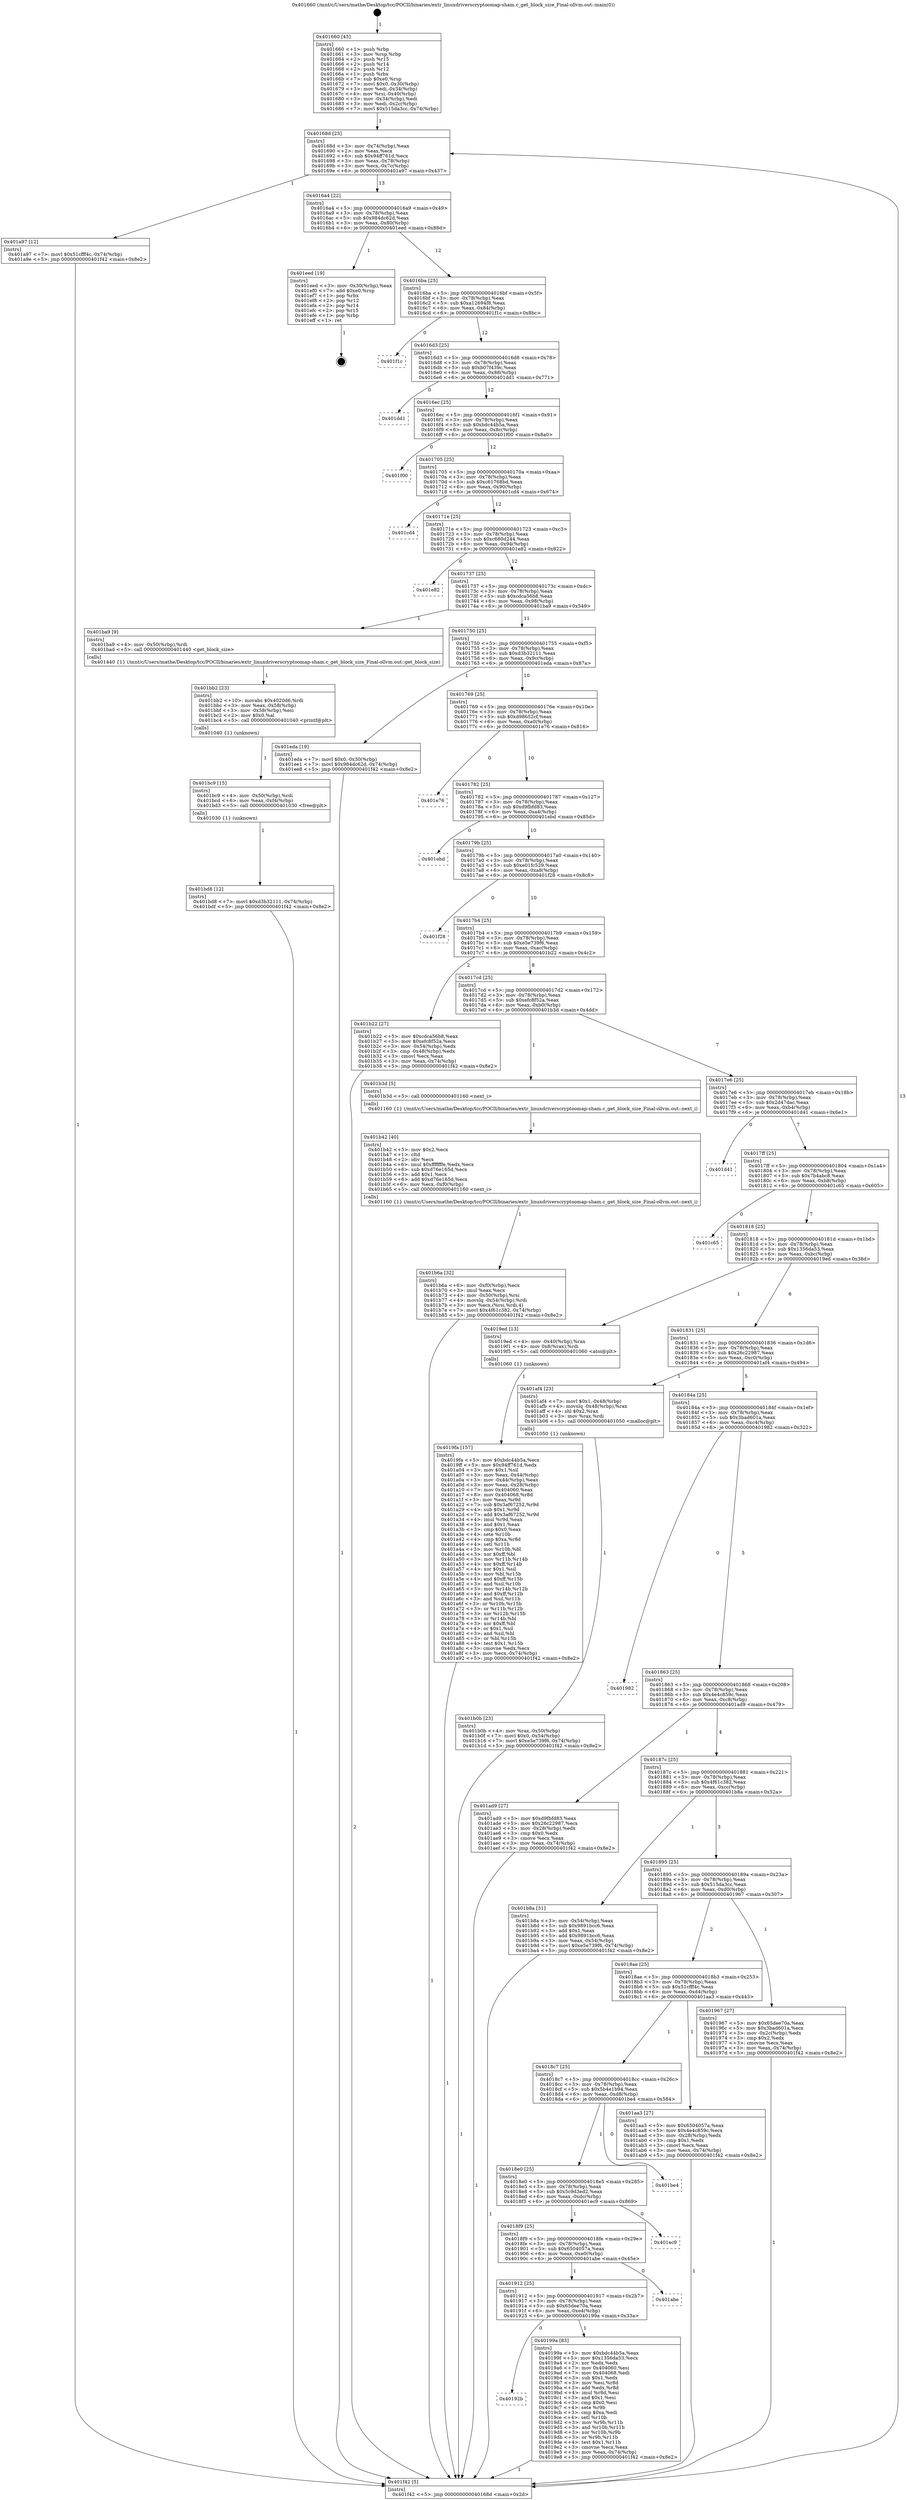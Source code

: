 digraph "0x401660" {
  label = "0x401660 (/mnt/c/Users/mathe/Desktop/tcc/POCII/binaries/extr_linuxdriverscryptoomap-sham.c_get_block_size_Final-ollvm.out::main(0))"
  labelloc = "t"
  node[shape=record]

  Entry [label="",width=0.3,height=0.3,shape=circle,fillcolor=black,style=filled]
  "0x40168d" [label="{
     0x40168d [23]\l
     | [instrs]\l
     &nbsp;&nbsp;0x40168d \<+3\>: mov -0x74(%rbp),%eax\l
     &nbsp;&nbsp;0x401690 \<+2\>: mov %eax,%ecx\l
     &nbsp;&nbsp;0x401692 \<+6\>: sub $0x94ff761d,%ecx\l
     &nbsp;&nbsp;0x401698 \<+3\>: mov %eax,-0x78(%rbp)\l
     &nbsp;&nbsp;0x40169b \<+3\>: mov %ecx,-0x7c(%rbp)\l
     &nbsp;&nbsp;0x40169e \<+6\>: je 0000000000401a97 \<main+0x437\>\l
  }"]
  "0x401a97" [label="{
     0x401a97 [12]\l
     | [instrs]\l
     &nbsp;&nbsp;0x401a97 \<+7\>: movl $0x51cfff4c,-0x74(%rbp)\l
     &nbsp;&nbsp;0x401a9e \<+5\>: jmp 0000000000401f42 \<main+0x8e2\>\l
  }"]
  "0x4016a4" [label="{
     0x4016a4 [22]\l
     | [instrs]\l
     &nbsp;&nbsp;0x4016a4 \<+5\>: jmp 00000000004016a9 \<main+0x49\>\l
     &nbsp;&nbsp;0x4016a9 \<+3\>: mov -0x78(%rbp),%eax\l
     &nbsp;&nbsp;0x4016ac \<+5\>: sub $0x984dc62d,%eax\l
     &nbsp;&nbsp;0x4016b1 \<+3\>: mov %eax,-0x80(%rbp)\l
     &nbsp;&nbsp;0x4016b4 \<+6\>: je 0000000000401eed \<main+0x88d\>\l
  }"]
  Exit [label="",width=0.3,height=0.3,shape=circle,fillcolor=black,style=filled,peripheries=2]
  "0x401eed" [label="{
     0x401eed [19]\l
     | [instrs]\l
     &nbsp;&nbsp;0x401eed \<+3\>: mov -0x30(%rbp),%eax\l
     &nbsp;&nbsp;0x401ef0 \<+7\>: add $0xe0,%rsp\l
     &nbsp;&nbsp;0x401ef7 \<+1\>: pop %rbx\l
     &nbsp;&nbsp;0x401ef8 \<+2\>: pop %r12\l
     &nbsp;&nbsp;0x401efa \<+2\>: pop %r14\l
     &nbsp;&nbsp;0x401efc \<+2\>: pop %r15\l
     &nbsp;&nbsp;0x401efe \<+1\>: pop %rbp\l
     &nbsp;&nbsp;0x401eff \<+1\>: ret\l
  }"]
  "0x4016ba" [label="{
     0x4016ba [25]\l
     | [instrs]\l
     &nbsp;&nbsp;0x4016ba \<+5\>: jmp 00000000004016bf \<main+0x5f\>\l
     &nbsp;&nbsp;0x4016bf \<+3\>: mov -0x78(%rbp),%eax\l
     &nbsp;&nbsp;0x4016c2 \<+5\>: sub $0xa12694f8,%eax\l
     &nbsp;&nbsp;0x4016c7 \<+6\>: mov %eax,-0x84(%rbp)\l
     &nbsp;&nbsp;0x4016cd \<+6\>: je 0000000000401f1c \<main+0x8bc\>\l
  }"]
  "0x401bd8" [label="{
     0x401bd8 [12]\l
     | [instrs]\l
     &nbsp;&nbsp;0x401bd8 \<+7\>: movl $0xd3b32111,-0x74(%rbp)\l
     &nbsp;&nbsp;0x401bdf \<+5\>: jmp 0000000000401f42 \<main+0x8e2\>\l
  }"]
  "0x401f1c" [label="{
     0x401f1c\l
  }", style=dashed]
  "0x4016d3" [label="{
     0x4016d3 [25]\l
     | [instrs]\l
     &nbsp;&nbsp;0x4016d3 \<+5\>: jmp 00000000004016d8 \<main+0x78\>\l
     &nbsp;&nbsp;0x4016d8 \<+3\>: mov -0x78(%rbp),%eax\l
     &nbsp;&nbsp;0x4016db \<+5\>: sub $0xb07f439c,%eax\l
     &nbsp;&nbsp;0x4016e0 \<+6\>: mov %eax,-0x88(%rbp)\l
     &nbsp;&nbsp;0x4016e6 \<+6\>: je 0000000000401dd1 \<main+0x771\>\l
  }"]
  "0x401bc9" [label="{
     0x401bc9 [15]\l
     | [instrs]\l
     &nbsp;&nbsp;0x401bc9 \<+4\>: mov -0x50(%rbp),%rdi\l
     &nbsp;&nbsp;0x401bcd \<+6\>: mov %eax,-0xf4(%rbp)\l
     &nbsp;&nbsp;0x401bd3 \<+5\>: call 0000000000401030 \<free@plt\>\l
     | [calls]\l
     &nbsp;&nbsp;0x401030 \{1\} (unknown)\l
  }"]
  "0x401dd1" [label="{
     0x401dd1\l
  }", style=dashed]
  "0x4016ec" [label="{
     0x4016ec [25]\l
     | [instrs]\l
     &nbsp;&nbsp;0x4016ec \<+5\>: jmp 00000000004016f1 \<main+0x91\>\l
     &nbsp;&nbsp;0x4016f1 \<+3\>: mov -0x78(%rbp),%eax\l
     &nbsp;&nbsp;0x4016f4 \<+5\>: sub $0xbdc44b5a,%eax\l
     &nbsp;&nbsp;0x4016f9 \<+6\>: mov %eax,-0x8c(%rbp)\l
     &nbsp;&nbsp;0x4016ff \<+6\>: je 0000000000401f00 \<main+0x8a0\>\l
  }"]
  "0x401bb2" [label="{
     0x401bb2 [23]\l
     | [instrs]\l
     &nbsp;&nbsp;0x401bb2 \<+10\>: movabs $0x4020d6,%rdi\l
     &nbsp;&nbsp;0x401bbc \<+3\>: mov %eax,-0x58(%rbp)\l
     &nbsp;&nbsp;0x401bbf \<+3\>: mov -0x58(%rbp),%esi\l
     &nbsp;&nbsp;0x401bc2 \<+2\>: mov $0x0,%al\l
     &nbsp;&nbsp;0x401bc4 \<+5\>: call 0000000000401040 \<printf@plt\>\l
     | [calls]\l
     &nbsp;&nbsp;0x401040 \{1\} (unknown)\l
  }"]
  "0x401f00" [label="{
     0x401f00\l
  }", style=dashed]
  "0x401705" [label="{
     0x401705 [25]\l
     | [instrs]\l
     &nbsp;&nbsp;0x401705 \<+5\>: jmp 000000000040170a \<main+0xaa\>\l
     &nbsp;&nbsp;0x40170a \<+3\>: mov -0x78(%rbp),%eax\l
     &nbsp;&nbsp;0x40170d \<+5\>: sub $0xc61768bd,%eax\l
     &nbsp;&nbsp;0x401712 \<+6\>: mov %eax,-0x90(%rbp)\l
     &nbsp;&nbsp;0x401718 \<+6\>: je 0000000000401cd4 \<main+0x674\>\l
  }"]
  "0x401b6a" [label="{
     0x401b6a [32]\l
     | [instrs]\l
     &nbsp;&nbsp;0x401b6a \<+6\>: mov -0xf0(%rbp),%ecx\l
     &nbsp;&nbsp;0x401b70 \<+3\>: imul %eax,%ecx\l
     &nbsp;&nbsp;0x401b73 \<+4\>: mov -0x50(%rbp),%rsi\l
     &nbsp;&nbsp;0x401b77 \<+4\>: movslq -0x54(%rbp),%rdi\l
     &nbsp;&nbsp;0x401b7b \<+3\>: mov %ecx,(%rsi,%rdi,4)\l
     &nbsp;&nbsp;0x401b7e \<+7\>: movl $0x4f61c382,-0x74(%rbp)\l
     &nbsp;&nbsp;0x401b85 \<+5\>: jmp 0000000000401f42 \<main+0x8e2\>\l
  }"]
  "0x401cd4" [label="{
     0x401cd4\l
  }", style=dashed]
  "0x40171e" [label="{
     0x40171e [25]\l
     | [instrs]\l
     &nbsp;&nbsp;0x40171e \<+5\>: jmp 0000000000401723 \<main+0xc3\>\l
     &nbsp;&nbsp;0x401723 \<+3\>: mov -0x78(%rbp),%eax\l
     &nbsp;&nbsp;0x401726 \<+5\>: sub $0xc680d244,%eax\l
     &nbsp;&nbsp;0x40172b \<+6\>: mov %eax,-0x94(%rbp)\l
     &nbsp;&nbsp;0x401731 \<+6\>: je 0000000000401e82 \<main+0x822\>\l
  }"]
  "0x401b42" [label="{
     0x401b42 [40]\l
     | [instrs]\l
     &nbsp;&nbsp;0x401b42 \<+5\>: mov $0x2,%ecx\l
     &nbsp;&nbsp;0x401b47 \<+1\>: cltd\l
     &nbsp;&nbsp;0x401b48 \<+2\>: idiv %ecx\l
     &nbsp;&nbsp;0x401b4a \<+6\>: imul $0xfffffffe,%edx,%ecx\l
     &nbsp;&nbsp;0x401b50 \<+6\>: sub $0xd76e165d,%ecx\l
     &nbsp;&nbsp;0x401b56 \<+3\>: add $0x1,%ecx\l
     &nbsp;&nbsp;0x401b59 \<+6\>: add $0xd76e165d,%ecx\l
     &nbsp;&nbsp;0x401b5f \<+6\>: mov %ecx,-0xf0(%rbp)\l
     &nbsp;&nbsp;0x401b65 \<+5\>: call 0000000000401160 \<next_i\>\l
     | [calls]\l
     &nbsp;&nbsp;0x401160 \{1\} (/mnt/c/Users/mathe/Desktop/tcc/POCII/binaries/extr_linuxdriverscryptoomap-sham.c_get_block_size_Final-ollvm.out::next_i)\l
  }"]
  "0x401e82" [label="{
     0x401e82\l
  }", style=dashed]
  "0x401737" [label="{
     0x401737 [25]\l
     | [instrs]\l
     &nbsp;&nbsp;0x401737 \<+5\>: jmp 000000000040173c \<main+0xdc\>\l
     &nbsp;&nbsp;0x40173c \<+3\>: mov -0x78(%rbp),%eax\l
     &nbsp;&nbsp;0x40173f \<+5\>: sub $0xcdca56b8,%eax\l
     &nbsp;&nbsp;0x401744 \<+6\>: mov %eax,-0x98(%rbp)\l
     &nbsp;&nbsp;0x40174a \<+6\>: je 0000000000401ba9 \<main+0x549\>\l
  }"]
  "0x401b0b" [label="{
     0x401b0b [23]\l
     | [instrs]\l
     &nbsp;&nbsp;0x401b0b \<+4\>: mov %rax,-0x50(%rbp)\l
     &nbsp;&nbsp;0x401b0f \<+7\>: movl $0x0,-0x54(%rbp)\l
     &nbsp;&nbsp;0x401b16 \<+7\>: movl $0xe5e739f6,-0x74(%rbp)\l
     &nbsp;&nbsp;0x401b1d \<+5\>: jmp 0000000000401f42 \<main+0x8e2\>\l
  }"]
  "0x401ba9" [label="{
     0x401ba9 [9]\l
     | [instrs]\l
     &nbsp;&nbsp;0x401ba9 \<+4\>: mov -0x50(%rbp),%rdi\l
     &nbsp;&nbsp;0x401bad \<+5\>: call 0000000000401440 \<get_block_size\>\l
     | [calls]\l
     &nbsp;&nbsp;0x401440 \{1\} (/mnt/c/Users/mathe/Desktop/tcc/POCII/binaries/extr_linuxdriverscryptoomap-sham.c_get_block_size_Final-ollvm.out::get_block_size)\l
  }"]
  "0x401750" [label="{
     0x401750 [25]\l
     | [instrs]\l
     &nbsp;&nbsp;0x401750 \<+5\>: jmp 0000000000401755 \<main+0xf5\>\l
     &nbsp;&nbsp;0x401755 \<+3\>: mov -0x78(%rbp),%eax\l
     &nbsp;&nbsp;0x401758 \<+5\>: sub $0xd3b32111,%eax\l
     &nbsp;&nbsp;0x40175d \<+6\>: mov %eax,-0x9c(%rbp)\l
     &nbsp;&nbsp;0x401763 \<+6\>: je 0000000000401eda \<main+0x87a\>\l
  }"]
  "0x4019fa" [label="{
     0x4019fa [157]\l
     | [instrs]\l
     &nbsp;&nbsp;0x4019fa \<+5\>: mov $0xbdc44b5a,%ecx\l
     &nbsp;&nbsp;0x4019ff \<+5\>: mov $0x94ff761d,%edx\l
     &nbsp;&nbsp;0x401a04 \<+3\>: mov $0x1,%sil\l
     &nbsp;&nbsp;0x401a07 \<+3\>: mov %eax,-0x44(%rbp)\l
     &nbsp;&nbsp;0x401a0a \<+3\>: mov -0x44(%rbp),%eax\l
     &nbsp;&nbsp;0x401a0d \<+3\>: mov %eax,-0x28(%rbp)\l
     &nbsp;&nbsp;0x401a10 \<+7\>: mov 0x404060,%eax\l
     &nbsp;&nbsp;0x401a17 \<+8\>: mov 0x404068,%r8d\l
     &nbsp;&nbsp;0x401a1f \<+3\>: mov %eax,%r9d\l
     &nbsp;&nbsp;0x401a22 \<+7\>: sub $0x3af67252,%r9d\l
     &nbsp;&nbsp;0x401a29 \<+4\>: sub $0x1,%r9d\l
     &nbsp;&nbsp;0x401a2d \<+7\>: add $0x3af67252,%r9d\l
     &nbsp;&nbsp;0x401a34 \<+4\>: imul %r9d,%eax\l
     &nbsp;&nbsp;0x401a38 \<+3\>: and $0x1,%eax\l
     &nbsp;&nbsp;0x401a3b \<+3\>: cmp $0x0,%eax\l
     &nbsp;&nbsp;0x401a3e \<+4\>: sete %r10b\l
     &nbsp;&nbsp;0x401a42 \<+4\>: cmp $0xa,%r8d\l
     &nbsp;&nbsp;0x401a46 \<+4\>: setl %r11b\l
     &nbsp;&nbsp;0x401a4a \<+3\>: mov %r10b,%bl\l
     &nbsp;&nbsp;0x401a4d \<+3\>: xor $0xff,%bl\l
     &nbsp;&nbsp;0x401a50 \<+3\>: mov %r11b,%r14b\l
     &nbsp;&nbsp;0x401a53 \<+4\>: xor $0xff,%r14b\l
     &nbsp;&nbsp;0x401a57 \<+4\>: xor $0x1,%sil\l
     &nbsp;&nbsp;0x401a5b \<+3\>: mov %bl,%r15b\l
     &nbsp;&nbsp;0x401a5e \<+4\>: and $0xff,%r15b\l
     &nbsp;&nbsp;0x401a62 \<+3\>: and %sil,%r10b\l
     &nbsp;&nbsp;0x401a65 \<+3\>: mov %r14b,%r12b\l
     &nbsp;&nbsp;0x401a68 \<+4\>: and $0xff,%r12b\l
     &nbsp;&nbsp;0x401a6c \<+3\>: and %sil,%r11b\l
     &nbsp;&nbsp;0x401a6f \<+3\>: or %r10b,%r15b\l
     &nbsp;&nbsp;0x401a72 \<+3\>: or %r11b,%r12b\l
     &nbsp;&nbsp;0x401a75 \<+3\>: xor %r12b,%r15b\l
     &nbsp;&nbsp;0x401a78 \<+3\>: or %r14b,%bl\l
     &nbsp;&nbsp;0x401a7b \<+3\>: xor $0xff,%bl\l
     &nbsp;&nbsp;0x401a7e \<+4\>: or $0x1,%sil\l
     &nbsp;&nbsp;0x401a82 \<+3\>: and %sil,%bl\l
     &nbsp;&nbsp;0x401a85 \<+3\>: or %bl,%r15b\l
     &nbsp;&nbsp;0x401a88 \<+4\>: test $0x1,%r15b\l
     &nbsp;&nbsp;0x401a8c \<+3\>: cmovne %edx,%ecx\l
     &nbsp;&nbsp;0x401a8f \<+3\>: mov %ecx,-0x74(%rbp)\l
     &nbsp;&nbsp;0x401a92 \<+5\>: jmp 0000000000401f42 \<main+0x8e2\>\l
  }"]
  "0x401eda" [label="{
     0x401eda [19]\l
     | [instrs]\l
     &nbsp;&nbsp;0x401eda \<+7\>: movl $0x0,-0x30(%rbp)\l
     &nbsp;&nbsp;0x401ee1 \<+7\>: movl $0x984dc62d,-0x74(%rbp)\l
     &nbsp;&nbsp;0x401ee8 \<+5\>: jmp 0000000000401f42 \<main+0x8e2\>\l
  }"]
  "0x401769" [label="{
     0x401769 [25]\l
     | [instrs]\l
     &nbsp;&nbsp;0x401769 \<+5\>: jmp 000000000040176e \<main+0x10e\>\l
     &nbsp;&nbsp;0x40176e \<+3\>: mov -0x78(%rbp),%eax\l
     &nbsp;&nbsp;0x401771 \<+5\>: sub $0xd98652cf,%eax\l
     &nbsp;&nbsp;0x401776 \<+6\>: mov %eax,-0xa0(%rbp)\l
     &nbsp;&nbsp;0x40177c \<+6\>: je 0000000000401e76 \<main+0x816\>\l
  }"]
  "0x40192b" [label="{
     0x40192b\l
  }", style=dashed]
  "0x401e76" [label="{
     0x401e76\l
  }", style=dashed]
  "0x401782" [label="{
     0x401782 [25]\l
     | [instrs]\l
     &nbsp;&nbsp;0x401782 \<+5\>: jmp 0000000000401787 \<main+0x127\>\l
     &nbsp;&nbsp;0x401787 \<+3\>: mov -0x78(%rbp),%eax\l
     &nbsp;&nbsp;0x40178a \<+5\>: sub $0xd9fbfd83,%eax\l
     &nbsp;&nbsp;0x40178f \<+6\>: mov %eax,-0xa4(%rbp)\l
     &nbsp;&nbsp;0x401795 \<+6\>: je 0000000000401ebd \<main+0x85d\>\l
  }"]
  "0x40199a" [label="{
     0x40199a [83]\l
     | [instrs]\l
     &nbsp;&nbsp;0x40199a \<+5\>: mov $0xbdc44b5a,%eax\l
     &nbsp;&nbsp;0x40199f \<+5\>: mov $0x1356da53,%ecx\l
     &nbsp;&nbsp;0x4019a4 \<+2\>: xor %edx,%edx\l
     &nbsp;&nbsp;0x4019a6 \<+7\>: mov 0x404060,%esi\l
     &nbsp;&nbsp;0x4019ad \<+7\>: mov 0x404068,%edi\l
     &nbsp;&nbsp;0x4019b4 \<+3\>: sub $0x1,%edx\l
     &nbsp;&nbsp;0x4019b7 \<+3\>: mov %esi,%r8d\l
     &nbsp;&nbsp;0x4019ba \<+3\>: add %edx,%r8d\l
     &nbsp;&nbsp;0x4019bd \<+4\>: imul %r8d,%esi\l
     &nbsp;&nbsp;0x4019c1 \<+3\>: and $0x1,%esi\l
     &nbsp;&nbsp;0x4019c4 \<+3\>: cmp $0x0,%esi\l
     &nbsp;&nbsp;0x4019c7 \<+4\>: sete %r9b\l
     &nbsp;&nbsp;0x4019cb \<+3\>: cmp $0xa,%edi\l
     &nbsp;&nbsp;0x4019ce \<+4\>: setl %r10b\l
     &nbsp;&nbsp;0x4019d2 \<+3\>: mov %r9b,%r11b\l
     &nbsp;&nbsp;0x4019d5 \<+3\>: and %r10b,%r11b\l
     &nbsp;&nbsp;0x4019d8 \<+3\>: xor %r10b,%r9b\l
     &nbsp;&nbsp;0x4019db \<+3\>: or %r9b,%r11b\l
     &nbsp;&nbsp;0x4019de \<+4\>: test $0x1,%r11b\l
     &nbsp;&nbsp;0x4019e2 \<+3\>: cmovne %ecx,%eax\l
     &nbsp;&nbsp;0x4019e5 \<+3\>: mov %eax,-0x74(%rbp)\l
     &nbsp;&nbsp;0x4019e8 \<+5\>: jmp 0000000000401f42 \<main+0x8e2\>\l
  }"]
  "0x401ebd" [label="{
     0x401ebd\l
  }", style=dashed]
  "0x40179b" [label="{
     0x40179b [25]\l
     | [instrs]\l
     &nbsp;&nbsp;0x40179b \<+5\>: jmp 00000000004017a0 \<main+0x140\>\l
     &nbsp;&nbsp;0x4017a0 \<+3\>: mov -0x78(%rbp),%eax\l
     &nbsp;&nbsp;0x4017a3 \<+5\>: sub $0xe01fc529,%eax\l
     &nbsp;&nbsp;0x4017a8 \<+6\>: mov %eax,-0xa8(%rbp)\l
     &nbsp;&nbsp;0x4017ae \<+6\>: je 0000000000401f28 \<main+0x8c8\>\l
  }"]
  "0x401912" [label="{
     0x401912 [25]\l
     | [instrs]\l
     &nbsp;&nbsp;0x401912 \<+5\>: jmp 0000000000401917 \<main+0x2b7\>\l
     &nbsp;&nbsp;0x401917 \<+3\>: mov -0x78(%rbp),%eax\l
     &nbsp;&nbsp;0x40191a \<+5\>: sub $0x65dee70a,%eax\l
     &nbsp;&nbsp;0x40191f \<+6\>: mov %eax,-0xe4(%rbp)\l
     &nbsp;&nbsp;0x401925 \<+6\>: je 000000000040199a \<main+0x33a\>\l
  }"]
  "0x401f28" [label="{
     0x401f28\l
  }", style=dashed]
  "0x4017b4" [label="{
     0x4017b4 [25]\l
     | [instrs]\l
     &nbsp;&nbsp;0x4017b4 \<+5\>: jmp 00000000004017b9 \<main+0x159\>\l
     &nbsp;&nbsp;0x4017b9 \<+3\>: mov -0x78(%rbp),%eax\l
     &nbsp;&nbsp;0x4017bc \<+5\>: sub $0xe5e739f6,%eax\l
     &nbsp;&nbsp;0x4017c1 \<+6\>: mov %eax,-0xac(%rbp)\l
     &nbsp;&nbsp;0x4017c7 \<+6\>: je 0000000000401b22 \<main+0x4c2\>\l
  }"]
  "0x401abe" [label="{
     0x401abe\l
  }", style=dashed]
  "0x401b22" [label="{
     0x401b22 [27]\l
     | [instrs]\l
     &nbsp;&nbsp;0x401b22 \<+5\>: mov $0xcdca56b8,%eax\l
     &nbsp;&nbsp;0x401b27 \<+5\>: mov $0xefc8f52a,%ecx\l
     &nbsp;&nbsp;0x401b2c \<+3\>: mov -0x54(%rbp),%edx\l
     &nbsp;&nbsp;0x401b2f \<+3\>: cmp -0x48(%rbp),%edx\l
     &nbsp;&nbsp;0x401b32 \<+3\>: cmovl %ecx,%eax\l
     &nbsp;&nbsp;0x401b35 \<+3\>: mov %eax,-0x74(%rbp)\l
     &nbsp;&nbsp;0x401b38 \<+5\>: jmp 0000000000401f42 \<main+0x8e2\>\l
  }"]
  "0x4017cd" [label="{
     0x4017cd [25]\l
     | [instrs]\l
     &nbsp;&nbsp;0x4017cd \<+5\>: jmp 00000000004017d2 \<main+0x172\>\l
     &nbsp;&nbsp;0x4017d2 \<+3\>: mov -0x78(%rbp),%eax\l
     &nbsp;&nbsp;0x4017d5 \<+5\>: sub $0xefc8f52a,%eax\l
     &nbsp;&nbsp;0x4017da \<+6\>: mov %eax,-0xb0(%rbp)\l
     &nbsp;&nbsp;0x4017e0 \<+6\>: je 0000000000401b3d \<main+0x4dd\>\l
  }"]
  "0x4018f9" [label="{
     0x4018f9 [25]\l
     | [instrs]\l
     &nbsp;&nbsp;0x4018f9 \<+5\>: jmp 00000000004018fe \<main+0x29e\>\l
     &nbsp;&nbsp;0x4018fe \<+3\>: mov -0x78(%rbp),%eax\l
     &nbsp;&nbsp;0x401901 \<+5\>: sub $0x6504057a,%eax\l
     &nbsp;&nbsp;0x401906 \<+6\>: mov %eax,-0xe0(%rbp)\l
     &nbsp;&nbsp;0x40190c \<+6\>: je 0000000000401abe \<main+0x45e\>\l
  }"]
  "0x401b3d" [label="{
     0x401b3d [5]\l
     | [instrs]\l
     &nbsp;&nbsp;0x401b3d \<+5\>: call 0000000000401160 \<next_i\>\l
     | [calls]\l
     &nbsp;&nbsp;0x401160 \{1\} (/mnt/c/Users/mathe/Desktop/tcc/POCII/binaries/extr_linuxdriverscryptoomap-sham.c_get_block_size_Final-ollvm.out::next_i)\l
  }"]
  "0x4017e6" [label="{
     0x4017e6 [25]\l
     | [instrs]\l
     &nbsp;&nbsp;0x4017e6 \<+5\>: jmp 00000000004017eb \<main+0x18b\>\l
     &nbsp;&nbsp;0x4017eb \<+3\>: mov -0x78(%rbp),%eax\l
     &nbsp;&nbsp;0x4017ee \<+5\>: sub $0x2d47dac,%eax\l
     &nbsp;&nbsp;0x4017f3 \<+6\>: mov %eax,-0xb4(%rbp)\l
     &nbsp;&nbsp;0x4017f9 \<+6\>: je 0000000000401d41 \<main+0x6e1\>\l
  }"]
  "0x401ec9" [label="{
     0x401ec9\l
  }", style=dashed]
  "0x401d41" [label="{
     0x401d41\l
  }", style=dashed]
  "0x4017ff" [label="{
     0x4017ff [25]\l
     | [instrs]\l
     &nbsp;&nbsp;0x4017ff \<+5\>: jmp 0000000000401804 \<main+0x1a4\>\l
     &nbsp;&nbsp;0x401804 \<+3\>: mov -0x78(%rbp),%eax\l
     &nbsp;&nbsp;0x401807 \<+5\>: sub $0x7b4abc8,%eax\l
     &nbsp;&nbsp;0x40180c \<+6\>: mov %eax,-0xb8(%rbp)\l
     &nbsp;&nbsp;0x401812 \<+6\>: je 0000000000401c65 \<main+0x605\>\l
  }"]
  "0x4018e0" [label="{
     0x4018e0 [25]\l
     | [instrs]\l
     &nbsp;&nbsp;0x4018e0 \<+5\>: jmp 00000000004018e5 \<main+0x285\>\l
     &nbsp;&nbsp;0x4018e5 \<+3\>: mov -0x78(%rbp),%eax\l
     &nbsp;&nbsp;0x4018e8 \<+5\>: sub $0x5c9d3ed2,%eax\l
     &nbsp;&nbsp;0x4018ed \<+6\>: mov %eax,-0xdc(%rbp)\l
     &nbsp;&nbsp;0x4018f3 \<+6\>: je 0000000000401ec9 \<main+0x869\>\l
  }"]
  "0x401c65" [label="{
     0x401c65\l
  }", style=dashed]
  "0x401818" [label="{
     0x401818 [25]\l
     | [instrs]\l
     &nbsp;&nbsp;0x401818 \<+5\>: jmp 000000000040181d \<main+0x1bd\>\l
     &nbsp;&nbsp;0x40181d \<+3\>: mov -0x78(%rbp),%eax\l
     &nbsp;&nbsp;0x401820 \<+5\>: sub $0x1356da53,%eax\l
     &nbsp;&nbsp;0x401825 \<+6\>: mov %eax,-0xbc(%rbp)\l
     &nbsp;&nbsp;0x40182b \<+6\>: je 00000000004019ed \<main+0x38d\>\l
  }"]
  "0x401be4" [label="{
     0x401be4\l
  }", style=dashed]
  "0x4019ed" [label="{
     0x4019ed [13]\l
     | [instrs]\l
     &nbsp;&nbsp;0x4019ed \<+4\>: mov -0x40(%rbp),%rax\l
     &nbsp;&nbsp;0x4019f1 \<+4\>: mov 0x8(%rax),%rdi\l
     &nbsp;&nbsp;0x4019f5 \<+5\>: call 0000000000401060 \<atoi@plt\>\l
     | [calls]\l
     &nbsp;&nbsp;0x401060 \{1\} (unknown)\l
  }"]
  "0x401831" [label="{
     0x401831 [25]\l
     | [instrs]\l
     &nbsp;&nbsp;0x401831 \<+5\>: jmp 0000000000401836 \<main+0x1d6\>\l
     &nbsp;&nbsp;0x401836 \<+3\>: mov -0x78(%rbp),%eax\l
     &nbsp;&nbsp;0x401839 \<+5\>: sub $0x26c22987,%eax\l
     &nbsp;&nbsp;0x40183e \<+6\>: mov %eax,-0xc0(%rbp)\l
     &nbsp;&nbsp;0x401844 \<+6\>: je 0000000000401af4 \<main+0x494\>\l
  }"]
  "0x4018c7" [label="{
     0x4018c7 [25]\l
     | [instrs]\l
     &nbsp;&nbsp;0x4018c7 \<+5\>: jmp 00000000004018cc \<main+0x26c\>\l
     &nbsp;&nbsp;0x4018cc \<+3\>: mov -0x78(%rbp),%eax\l
     &nbsp;&nbsp;0x4018cf \<+5\>: sub $0x5b4e1b94,%eax\l
     &nbsp;&nbsp;0x4018d4 \<+6\>: mov %eax,-0xd8(%rbp)\l
     &nbsp;&nbsp;0x4018da \<+6\>: je 0000000000401be4 \<main+0x584\>\l
  }"]
  "0x401af4" [label="{
     0x401af4 [23]\l
     | [instrs]\l
     &nbsp;&nbsp;0x401af4 \<+7\>: movl $0x1,-0x48(%rbp)\l
     &nbsp;&nbsp;0x401afb \<+4\>: movslq -0x48(%rbp),%rax\l
     &nbsp;&nbsp;0x401aff \<+4\>: shl $0x2,%rax\l
     &nbsp;&nbsp;0x401b03 \<+3\>: mov %rax,%rdi\l
     &nbsp;&nbsp;0x401b06 \<+5\>: call 0000000000401050 \<malloc@plt\>\l
     | [calls]\l
     &nbsp;&nbsp;0x401050 \{1\} (unknown)\l
  }"]
  "0x40184a" [label="{
     0x40184a [25]\l
     | [instrs]\l
     &nbsp;&nbsp;0x40184a \<+5\>: jmp 000000000040184f \<main+0x1ef\>\l
     &nbsp;&nbsp;0x40184f \<+3\>: mov -0x78(%rbp),%eax\l
     &nbsp;&nbsp;0x401852 \<+5\>: sub $0x3bad601a,%eax\l
     &nbsp;&nbsp;0x401857 \<+6\>: mov %eax,-0xc4(%rbp)\l
     &nbsp;&nbsp;0x40185d \<+6\>: je 0000000000401982 \<main+0x322\>\l
  }"]
  "0x401aa3" [label="{
     0x401aa3 [27]\l
     | [instrs]\l
     &nbsp;&nbsp;0x401aa3 \<+5\>: mov $0x6504057a,%eax\l
     &nbsp;&nbsp;0x401aa8 \<+5\>: mov $0x4e4c859c,%ecx\l
     &nbsp;&nbsp;0x401aad \<+3\>: mov -0x28(%rbp),%edx\l
     &nbsp;&nbsp;0x401ab0 \<+3\>: cmp $0x1,%edx\l
     &nbsp;&nbsp;0x401ab3 \<+3\>: cmovl %ecx,%eax\l
     &nbsp;&nbsp;0x401ab6 \<+3\>: mov %eax,-0x74(%rbp)\l
     &nbsp;&nbsp;0x401ab9 \<+5\>: jmp 0000000000401f42 \<main+0x8e2\>\l
  }"]
  "0x401982" [label="{
     0x401982\l
  }", style=dashed]
  "0x401863" [label="{
     0x401863 [25]\l
     | [instrs]\l
     &nbsp;&nbsp;0x401863 \<+5\>: jmp 0000000000401868 \<main+0x208\>\l
     &nbsp;&nbsp;0x401868 \<+3\>: mov -0x78(%rbp),%eax\l
     &nbsp;&nbsp;0x40186b \<+5\>: sub $0x4e4c859c,%eax\l
     &nbsp;&nbsp;0x401870 \<+6\>: mov %eax,-0xc8(%rbp)\l
     &nbsp;&nbsp;0x401876 \<+6\>: je 0000000000401ad9 \<main+0x479\>\l
  }"]
  "0x401660" [label="{
     0x401660 [45]\l
     | [instrs]\l
     &nbsp;&nbsp;0x401660 \<+1\>: push %rbp\l
     &nbsp;&nbsp;0x401661 \<+3\>: mov %rsp,%rbp\l
     &nbsp;&nbsp;0x401664 \<+2\>: push %r15\l
     &nbsp;&nbsp;0x401666 \<+2\>: push %r14\l
     &nbsp;&nbsp;0x401668 \<+2\>: push %r12\l
     &nbsp;&nbsp;0x40166a \<+1\>: push %rbx\l
     &nbsp;&nbsp;0x40166b \<+7\>: sub $0xe0,%rsp\l
     &nbsp;&nbsp;0x401672 \<+7\>: movl $0x0,-0x30(%rbp)\l
     &nbsp;&nbsp;0x401679 \<+3\>: mov %edi,-0x34(%rbp)\l
     &nbsp;&nbsp;0x40167c \<+4\>: mov %rsi,-0x40(%rbp)\l
     &nbsp;&nbsp;0x401680 \<+3\>: mov -0x34(%rbp),%edi\l
     &nbsp;&nbsp;0x401683 \<+3\>: mov %edi,-0x2c(%rbp)\l
     &nbsp;&nbsp;0x401686 \<+7\>: movl $0x515da3cc,-0x74(%rbp)\l
  }"]
  "0x401ad9" [label="{
     0x401ad9 [27]\l
     | [instrs]\l
     &nbsp;&nbsp;0x401ad9 \<+5\>: mov $0xd9fbfd83,%eax\l
     &nbsp;&nbsp;0x401ade \<+5\>: mov $0x26c22987,%ecx\l
     &nbsp;&nbsp;0x401ae3 \<+3\>: mov -0x28(%rbp),%edx\l
     &nbsp;&nbsp;0x401ae6 \<+3\>: cmp $0x0,%edx\l
     &nbsp;&nbsp;0x401ae9 \<+3\>: cmove %ecx,%eax\l
     &nbsp;&nbsp;0x401aec \<+3\>: mov %eax,-0x74(%rbp)\l
     &nbsp;&nbsp;0x401aef \<+5\>: jmp 0000000000401f42 \<main+0x8e2\>\l
  }"]
  "0x40187c" [label="{
     0x40187c [25]\l
     | [instrs]\l
     &nbsp;&nbsp;0x40187c \<+5\>: jmp 0000000000401881 \<main+0x221\>\l
     &nbsp;&nbsp;0x401881 \<+3\>: mov -0x78(%rbp),%eax\l
     &nbsp;&nbsp;0x401884 \<+5\>: sub $0x4f61c382,%eax\l
     &nbsp;&nbsp;0x401889 \<+6\>: mov %eax,-0xcc(%rbp)\l
     &nbsp;&nbsp;0x40188f \<+6\>: je 0000000000401b8a \<main+0x52a\>\l
  }"]
  "0x401f42" [label="{
     0x401f42 [5]\l
     | [instrs]\l
     &nbsp;&nbsp;0x401f42 \<+5\>: jmp 000000000040168d \<main+0x2d\>\l
  }"]
  "0x401b8a" [label="{
     0x401b8a [31]\l
     | [instrs]\l
     &nbsp;&nbsp;0x401b8a \<+3\>: mov -0x54(%rbp),%eax\l
     &nbsp;&nbsp;0x401b8d \<+5\>: sub $0x9891bcc6,%eax\l
     &nbsp;&nbsp;0x401b92 \<+3\>: add $0x1,%eax\l
     &nbsp;&nbsp;0x401b95 \<+5\>: add $0x9891bcc6,%eax\l
     &nbsp;&nbsp;0x401b9a \<+3\>: mov %eax,-0x54(%rbp)\l
     &nbsp;&nbsp;0x401b9d \<+7\>: movl $0xe5e739f6,-0x74(%rbp)\l
     &nbsp;&nbsp;0x401ba4 \<+5\>: jmp 0000000000401f42 \<main+0x8e2\>\l
  }"]
  "0x401895" [label="{
     0x401895 [25]\l
     | [instrs]\l
     &nbsp;&nbsp;0x401895 \<+5\>: jmp 000000000040189a \<main+0x23a\>\l
     &nbsp;&nbsp;0x40189a \<+3\>: mov -0x78(%rbp),%eax\l
     &nbsp;&nbsp;0x40189d \<+5\>: sub $0x515da3cc,%eax\l
     &nbsp;&nbsp;0x4018a2 \<+6\>: mov %eax,-0xd0(%rbp)\l
     &nbsp;&nbsp;0x4018a8 \<+6\>: je 0000000000401967 \<main+0x307\>\l
  }"]
  "0x4018ae" [label="{
     0x4018ae [25]\l
     | [instrs]\l
     &nbsp;&nbsp;0x4018ae \<+5\>: jmp 00000000004018b3 \<main+0x253\>\l
     &nbsp;&nbsp;0x4018b3 \<+3\>: mov -0x78(%rbp),%eax\l
     &nbsp;&nbsp;0x4018b6 \<+5\>: sub $0x51cfff4c,%eax\l
     &nbsp;&nbsp;0x4018bb \<+6\>: mov %eax,-0xd4(%rbp)\l
     &nbsp;&nbsp;0x4018c1 \<+6\>: je 0000000000401aa3 \<main+0x443\>\l
  }"]
  "0x401967" [label="{
     0x401967 [27]\l
     | [instrs]\l
     &nbsp;&nbsp;0x401967 \<+5\>: mov $0x65dee70a,%eax\l
     &nbsp;&nbsp;0x40196c \<+5\>: mov $0x3bad601a,%ecx\l
     &nbsp;&nbsp;0x401971 \<+3\>: mov -0x2c(%rbp),%edx\l
     &nbsp;&nbsp;0x401974 \<+3\>: cmp $0x2,%edx\l
     &nbsp;&nbsp;0x401977 \<+3\>: cmovne %ecx,%eax\l
     &nbsp;&nbsp;0x40197a \<+3\>: mov %eax,-0x74(%rbp)\l
     &nbsp;&nbsp;0x40197d \<+5\>: jmp 0000000000401f42 \<main+0x8e2\>\l
  }"]
  Entry -> "0x401660" [label=" 1"]
  "0x40168d" -> "0x401a97" [label=" 1"]
  "0x40168d" -> "0x4016a4" [label=" 13"]
  "0x401eed" -> Exit [label=" 1"]
  "0x4016a4" -> "0x401eed" [label=" 1"]
  "0x4016a4" -> "0x4016ba" [label=" 12"]
  "0x401eda" -> "0x401f42" [label=" 1"]
  "0x4016ba" -> "0x401f1c" [label=" 0"]
  "0x4016ba" -> "0x4016d3" [label=" 12"]
  "0x401bd8" -> "0x401f42" [label=" 1"]
  "0x4016d3" -> "0x401dd1" [label=" 0"]
  "0x4016d3" -> "0x4016ec" [label=" 12"]
  "0x401bc9" -> "0x401bd8" [label=" 1"]
  "0x4016ec" -> "0x401f00" [label=" 0"]
  "0x4016ec" -> "0x401705" [label=" 12"]
  "0x401bb2" -> "0x401bc9" [label=" 1"]
  "0x401705" -> "0x401cd4" [label=" 0"]
  "0x401705" -> "0x40171e" [label=" 12"]
  "0x401ba9" -> "0x401bb2" [label=" 1"]
  "0x40171e" -> "0x401e82" [label=" 0"]
  "0x40171e" -> "0x401737" [label=" 12"]
  "0x401b8a" -> "0x401f42" [label=" 1"]
  "0x401737" -> "0x401ba9" [label=" 1"]
  "0x401737" -> "0x401750" [label=" 11"]
  "0x401b6a" -> "0x401f42" [label=" 1"]
  "0x401750" -> "0x401eda" [label=" 1"]
  "0x401750" -> "0x401769" [label=" 10"]
  "0x401b42" -> "0x401b6a" [label=" 1"]
  "0x401769" -> "0x401e76" [label=" 0"]
  "0x401769" -> "0x401782" [label=" 10"]
  "0x401b3d" -> "0x401b42" [label=" 1"]
  "0x401782" -> "0x401ebd" [label=" 0"]
  "0x401782" -> "0x40179b" [label=" 10"]
  "0x401b22" -> "0x401f42" [label=" 2"]
  "0x40179b" -> "0x401f28" [label=" 0"]
  "0x40179b" -> "0x4017b4" [label=" 10"]
  "0x401af4" -> "0x401b0b" [label=" 1"]
  "0x4017b4" -> "0x401b22" [label=" 2"]
  "0x4017b4" -> "0x4017cd" [label=" 8"]
  "0x401ad9" -> "0x401f42" [label=" 1"]
  "0x4017cd" -> "0x401b3d" [label=" 1"]
  "0x4017cd" -> "0x4017e6" [label=" 7"]
  "0x401a97" -> "0x401f42" [label=" 1"]
  "0x4017e6" -> "0x401d41" [label=" 0"]
  "0x4017e6" -> "0x4017ff" [label=" 7"]
  "0x4019fa" -> "0x401f42" [label=" 1"]
  "0x4017ff" -> "0x401c65" [label=" 0"]
  "0x4017ff" -> "0x401818" [label=" 7"]
  "0x40199a" -> "0x401f42" [label=" 1"]
  "0x401818" -> "0x4019ed" [label=" 1"]
  "0x401818" -> "0x401831" [label=" 6"]
  "0x401912" -> "0x40192b" [label=" 0"]
  "0x401831" -> "0x401af4" [label=" 1"]
  "0x401831" -> "0x40184a" [label=" 5"]
  "0x401b0b" -> "0x401f42" [label=" 1"]
  "0x40184a" -> "0x401982" [label=" 0"]
  "0x40184a" -> "0x401863" [label=" 5"]
  "0x4018f9" -> "0x401912" [label=" 1"]
  "0x401863" -> "0x401ad9" [label=" 1"]
  "0x401863" -> "0x40187c" [label=" 4"]
  "0x401aa3" -> "0x401f42" [label=" 1"]
  "0x40187c" -> "0x401b8a" [label=" 1"]
  "0x40187c" -> "0x401895" [label=" 3"]
  "0x4018e0" -> "0x4018f9" [label=" 1"]
  "0x401895" -> "0x401967" [label=" 1"]
  "0x401895" -> "0x4018ae" [label=" 2"]
  "0x401967" -> "0x401f42" [label=" 1"]
  "0x401660" -> "0x40168d" [label=" 1"]
  "0x401f42" -> "0x40168d" [label=" 13"]
  "0x4018f9" -> "0x401abe" [label=" 0"]
  "0x4018ae" -> "0x401aa3" [label=" 1"]
  "0x4018ae" -> "0x4018c7" [label=" 1"]
  "0x401912" -> "0x40199a" [label=" 1"]
  "0x4018c7" -> "0x401be4" [label=" 0"]
  "0x4018c7" -> "0x4018e0" [label=" 1"]
  "0x4019ed" -> "0x4019fa" [label=" 1"]
  "0x4018e0" -> "0x401ec9" [label=" 0"]
}

